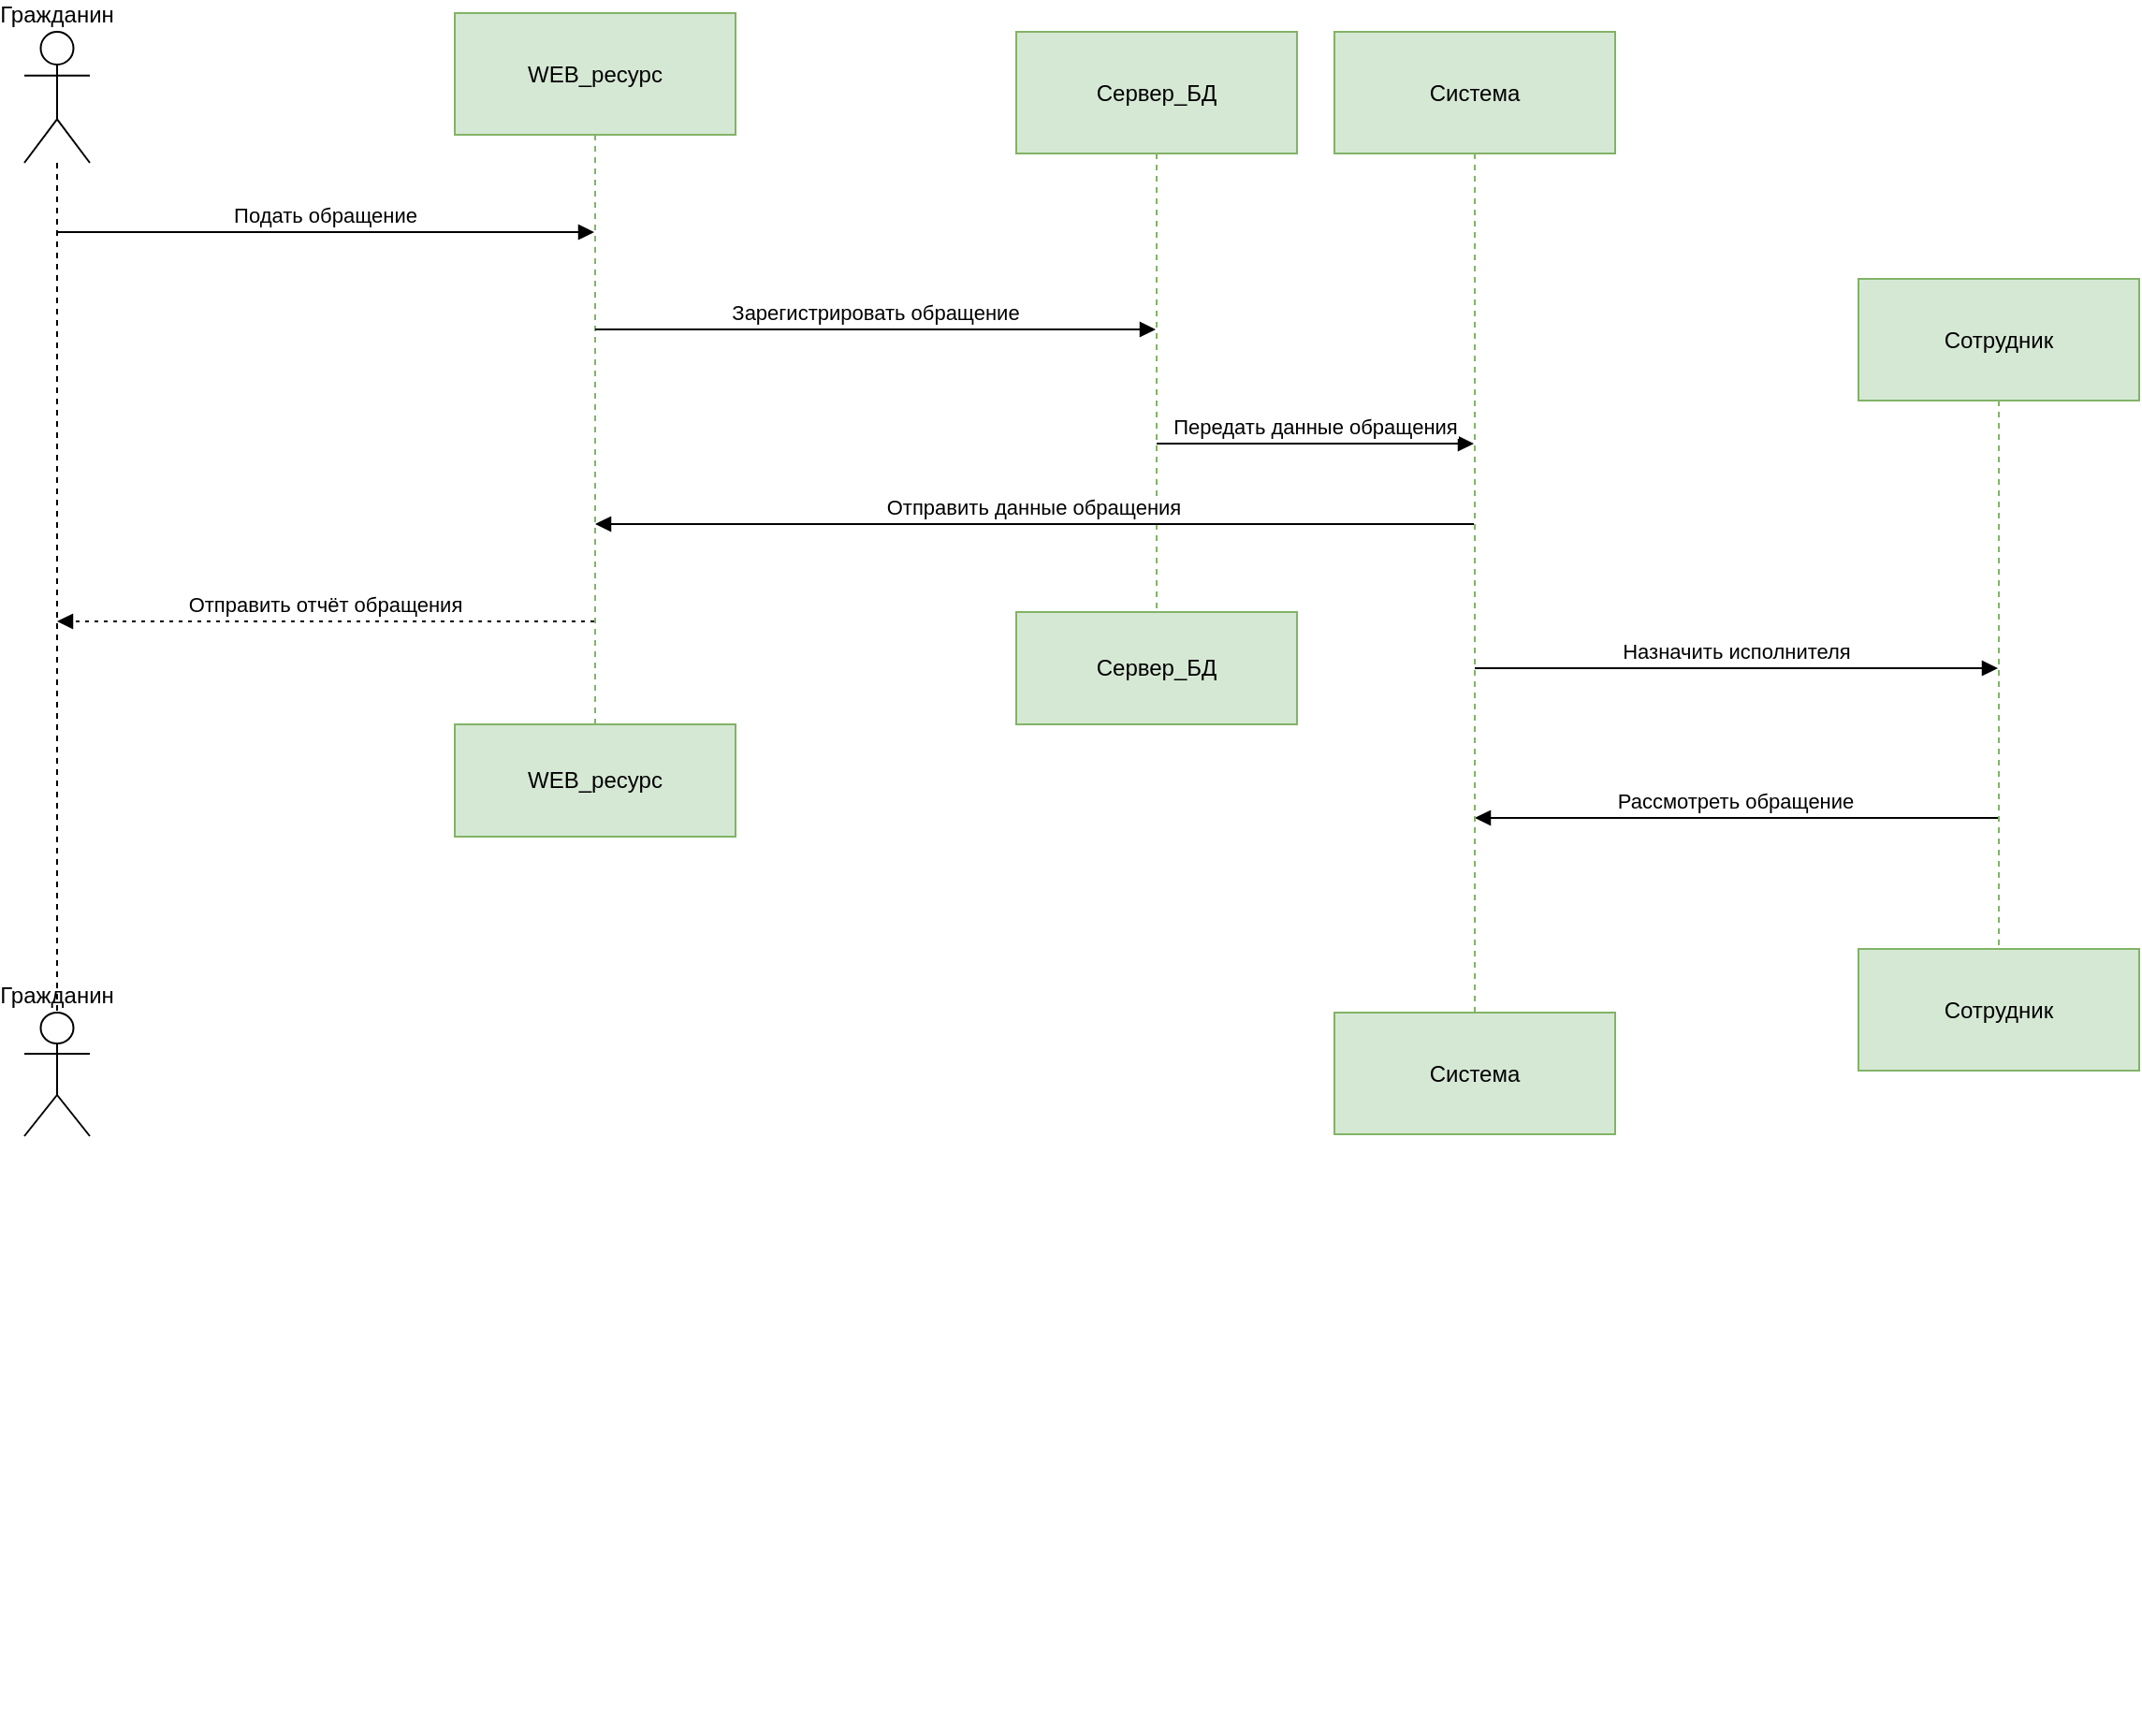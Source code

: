 <mxfile version="24.9.3">
  <diagram name="Страница — 1" id="_IVsBIt8aCaZtw_M675m">
    <mxGraphModel dx="2146" dy="905" grid="1" gridSize="10" guides="1" tooltips="1" connect="1" arrows="1" fold="1" page="1" pageScale="1" pageWidth="1169" pageHeight="827" math="0" shadow="0">
      <root>
        <mxCell id="0" />
        <mxCell id="1" parent="0" />
        <mxCell id="mCaKX1DlY6IQvap0C6ZN-1" value="Гражданин" style="shape=umlLifeline;perimeter=lifelinePerimeter;whiteSpace=wrap;container=1;dropTarget=0;collapsible=0;recursiveResize=0;outlineConnect=0;portConstraint=eastwest;newEdgeStyle={&quot;edgeStyle&quot;:&quot;elbowEdgeStyle&quot;,&quot;elbow&quot;:&quot;vertical&quot;,&quot;curved&quot;:0,&quot;rounded&quot;:0};participant=umlActor;verticalAlign=bottom;labelPosition=center;verticalLabelPosition=top;align=center;size=70;" parent="1" vertex="1">
          <mxGeometry x="20" y="20" width="35" height="524" as="geometry" />
        </mxCell>
        <mxCell id="mCaKX1DlY6IQvap0C6ZN-2" value="" style="points=[];perimeter=orthogonalPerimeter;outlineConnect=0;targetShapes=umlLifeline;portConstraint=eastwest;newEdgeStyle={&quot;edgeStyle&quot;:&quot;elbowEdgeStyle&quot;,&quot;elbow&quot;:&quot;vertical&quot;,&quot;curved&quot;:0,&quot;rounded&quot;:0}" parent="mCaKX1DlY6IQvap0C6ZN-1" vertex="1">
          <mxGeometry x="12.5" y="107" width="10" as="geometry" />
        </mxCell>
        <mxCell id="mCaKX1DlY6IQvap0C6ZN-3" value="WEB_ресурс" style="shape=umlLifeline;perimeter=lifelinePerimeter;whiteSpace=wrap;container=1;dropTarget=0;collapsible=0;recursiveResize=0;outlineConnect=0;portConstraint=eastwest;newEdgeStyle={&quot;edgeStyle&quot;:&quot;elbowEdgeStyle&quot;,&quot;elbow&quot;:&quot;vertical&quot;,&quot;curved&quot;:0,&quot;rounded&quot;:0};size=65;fillColor=#d5e8d4;strokeColor=#82b366;" parent="1" vertex="1">
          <mxGeometry x="250" y="10" width="150" height="380" as="geometry" />
        </mxCell>
        <mxCell id="mCaKX1DlY6IQvap0C6ZN-4" value="" style="points=[];perimeter=orthogonalPerimeter;outlineConnect=0;targetShapes=umlLifeline;portConstraint=eastwest;newEdgeStyle={&quot;edgeStyle&quot;:&quot;elbowEdgeStyle&quot;,&quot;elbow&quot;:&quot;vertical&quot;,&quot;curved&quot;:0,&quot;rounded&quot;:0}" parent="mCaKX1DlY6IQvap0C6ZN-3" vertex="1">
          <mxGeometry x="70" y="159" width="10" as="geometry" />
        </mxCell>
        <mxCell id="mCaKX1DlY6IQvap0C6ZN-5" value="" style="points=[];perimeter=orthogonalPerimeter;outlineConnect=0;targetShapes=umlLifeline;portConstraint=eastwest;newEdgeStyle={&quot;edgeStyle&quot;:&quot;elbowEdgeStyle&quot;,&quot;elbow&quot;:&quot;vertical&quot;,&quot;curved&quot;:0,&quot;rounded&quot;:0}" parent="mCaKX1DlY6IQvap0C6ZN-3" vertex="1">
          <mxGeometry x="70" y="315" width="10" as="geometry" />
        </mxCell>
        <mxCell id="mCaKX1DlY6IQvap0C6ZN-6" value="Сервер_БД" style="shape=umlLifeline;perimeter=lifelinePerimeter;whiteSpace=wrap;container=1;dropTarget=0;collapsible=0;recursiveResize=0;outlineConnect=0;portConstraint=eastwest;newEdgeStyle={&quot;edgeStyle&quot;:&quot;elbowEdgeStyle&quot;,&quot;elbow&quot;:&quot;vertical&quot;,&quot;curved&quot;:0,&quot;rounded&quot;:0};size=65;fillColor=#d5e8d4;strokeColor=#82b366;" parent="1" vertex="1">
          <mxGeometry x="550" y="20" width="150" height="310" as="geometry" />
        </mxCell>
        <mxCell id="mCaKX1DlY6IQvap0C6ZN-7" value="" style="points=[];perimeter=orthogonalPerimeter;outlineConnect=0;targetShapes=umlLifeline;portConstraint=eastwest;newEdgeStyle={&quot;edgeStyle&quot;:&quot;elbowEdgeStyle&quot;,&quot;elbow&quot;:&quot;vertical&quot;,&quot;curved&quot;:0,&quot;rounded&quot;:0}" parent="mCaKX1DlY6IQvap0C6ZN-6" vertex="1">
          <mxGeometry x="70" y="211" width="10" as="geometry" />
        </mxCell>
        <mxCell id="mCaKX1DlY6IQvap0C6ZN-8" value="Система" style="shape=umlLifeline;perimeter=lifelinePerimeter;whiteSpace=wrap;container=1;dropTarget=0;collapsible=0;recursiveResize=0;outlineConnect=0;portConstraint=eastwest;newEdgeStyle={&quot;edgeStyle&quot;:&quot;elbowEdgeStyle&quot;,&quot;elbow&quot;:&quot;vertical&quot;,&quot;curved&quot;:0,&quot;rounded&quot;:0};size=65;fillColor=#d5e8d4;strokeColor=#82b366;" parent="1" vertex="1">
          <mxGeometry x="720" y="20" width="150" height="524" as="geometry" />
        </mxCell>
        <mxCell id="mCaKX1DlY6IQvap0C6ZN-9" value="" style="points=[];perimeter=orthogonalPerimeter;outlineConnect=0;targetShapes=umlLifeline;portConstraint=eastwest;newEdgeStyle={&quot;edgeStyle&quot;:&quot;elbowEdgeStyle&quot;,&quot;elbow&quot;:&quot;vertical&quot;,&quot;curved&quot;:0,&quot;rounded&quot;:0}" parent="mCaKX1DlY6IQvap0C6ZN-8" vertex="1">
          <mxGeometry x="70" y="263" width="10" as="geometry" />
        </mxCell>
        <mxCell id="mCaKX1DlY6IQvap0C6ZN-10" value="" style="points=[];perimeter=orthogonalPerimeter;outlineConnect=0;targetShapes=umlLifeline;portConstraint=eastwest;newEdgeStyle={&quot;edgeStyle&quot;:&quot;elbowEdgeStyle&quot;,&quot;elbow&quot;:&quot;vertical&quot;,&quot;curved&quot;:0,&quot;rounded&quot;:0}" parent="mCaKX1DlY6IQvap0C6ZN-8" vertex="1">
          <mxGeometry x="70" y="367" width="10" as="geometry" />
        </mxCell>
        <mxCell id="mCaKX1DlY6IQvap0C6ZN-11" value="Сотрудник" style="shape=umlLifeline;perimeter=lifelinePerimeter;whiteSpace=wrap;container=1;dropTarget=0;collapsible=0;recursiveResize=0;outlineConnect=0;portConstraint=eastwest;newEdgeStyle={&quot;edgeStyle&quot;:&quot;elbowEdgeStyle&quot;,&quot;elbow&quot;:&quot;vertical&quot;,&quot;curved&quot;:0,&quot;rounded&quot;:0};size=65;fillColor=#d5e8d4;strokeColor=#82b366;" parent="1" vertex="1">
          <mxGeometry x="1000" y="152" width="150" height="358" as="geometry" />
        </mxCell>
        <mxCell id="mCaKX1DlY6IQvap0C6ZN-12" value="" style="points=[];perimeter=orthogonalPerimeter;outlineConnect=0;targetShapes=umlLifeline;portConstraint=eastwest;newEdgeStyle={&quot;edgeStyle&quot;:&quot;elbowEdgeStyle&quot;,&quot;elbow&quot;:&quot;vertical&quot;,&quot;curved&quot;:0,&quot;rounded&quot;:0}" parent="mCaKX1DlY6IQvap0C6ZN-11" vertex="1">
          <mxGeometry x="70" y="419" width="10" as="geometry" />
        </mxCell>
        <mxCell id="mCaKX1DlY6IQvap0C6ZN-13" value="Подать обращение" style="verticalAlign=bottom;edgeStyle=elbowEdgeStyle;elbow=vertical;curved=0;rounded=0;endArrow=block;" parent="1" source="mCaKX1DlY6IQvap0C6ZN-1" target="mCaKX1DlY6IQvap0C6ZN-3" edge="1">
          <mxGeometry relative="1" as="geometry">
            <Array as="points">
              <mxPoint x="244" y="127" />
            </Array>
          </mxGeometry>
        </mxCell>
        <mxCell id="mCaKX1DlY6IQvap0C6ZN-14" value="Зарегистрировать обращение" style="verticalAlign=bottom;edgeStyle=elbowEdgeStyle;elbow=vertical;curved=0;rounded=0;endArrow=block;" parent="1" source="mCaKX1DlY6IQvap0C6ZN-3" target="mCaKX1DlY6IQvap0C6ZN-6" edge="1">
          <mxGeometry relative="1" as="geometry">
            <Array as="points">
              <mxPoint x="531" y="179" />
            </Array>
          </mxGeometry>
        </mxCell>
        <mxCell id="mCaKX1DlY6IQvap0C6ZN-16" value="Отправить данные обращения" style="verticalAlign=bottom;edgeStyle=elbowEdgeStyle;elbow=vertical;curved=0;rounded=0;endArrow=block;" parent="1" source="mCaKX1DlY6IQvap0C6ZN-8" target="mCaKX1DlY6IQvap0C6ZN-3" edge="1">
          <mxGeometry relative="1" as="geometry">
            <Array as="points">
              <mxPoint x="677" y="283" />
            </Array>
          </mxGeometry>
        </mxCell>
        <mxCell id="mCaKX1DlY6IQvap0C6ZN-17" value="Отправить отчёт обращения" style="verticalAlign=bottom;edgeStyle=elbowEdgeStyle;elbow=vertical;curved=0;rounded=0;dashed=1;dashPattern=2 3;endArrow=block;" parent="1" source="mCaKX1DlY6IQvap0C6ZN-3" target="mCaKX1DlY6IQvap0C6ZN-1" edge="1">
          <mxGeometry relative="1" as="geometry">
            <Array as="points">
              <mxPoint x="247" y="335" />
            </Array>
          </mxGeometry>
        </mxCell>
        <mxCell id="mCaKX1DlY6IQvap0C6ZN-18" value="Назначить исполнителя" style="verticalAlign=bottom;edgeStyle=elbowEdgeStyle;elbow=vertical;curved=0;rounded=0;endArrow=block;" parent="1" source="mCaKX1DlY6IQvap0C6ZN-8" target="mCaKX1DlY6IQvap0C6ZN-11" edge="1">
          <mxGeometry relative="1" as="geometry">
            <Array as="points">
              <mxPoint x="930" y="360" />
              <mxPoint x="1089" y="387" />
            </Array>
          </mxGeometry>
        </mxCell>
        <mxCell id="mCaKX1DlY6IQvap0C6ZN-39" value="Гражданин" style="shape=umlLifeline;perimeter=lifelinePerimeter;whiteSpace=wrap;container=1;dropTarget=0;collapsible=0;recursiveResize=0;outlineConnect=0;portConstraint=eastwest;newEdgeStyle={&quot;edgeStyle&quot;:&quot;elbowEdgeStyle&quot;,&quot;elbow&quot;:&quot;vertical&quot;,&quot;curved&quot;:0,&quot;rounded&quot;:0};participant=umlActor;verticalAlign=bottom;labelPosition=center;verticalLabelPosition=top;align=center;size=70;" parent="1" vertex="1">
          <mxGeometry x="20" y="544" width="35" height="66" as="geometry" />
        </mxCell>
        <mxCell id="mCaKX1DlY6IQvap0C6ZN-40" value="" style="points=[];perimeter=orthogonalPerimeter;outlineConnect=0;targetShapes=umlLifeline;portConstraint=eastwest;newEdgeStyle={&quot;edgeStyle&quot;:&quot;elbowEdgeStyle&quot;,&quot;elbow&quot;:&quot;vertical&quot;,&quot;curved&quot;:0,&quot;rounded&quot;:0}" parent="mCaKX1DlY6IQvap0C6ZN-39" vertex="1">
          <mxGeometry x="12.5" y="107" width="10" as="geometry" />
        </mxCell>
        <mxCell id="mCaKX1DlY6IQvap0C6ZN-41" value="WEB_ресурс" style="shape=umlLifeline;perimeter=lifelinePerimeter;whiteSpace=wrap;container=1;dropTarget=0;collapsible=0;recursiveResize=0;outlineConnect=0;portConstraint=eastwest;newEdgeStyle={&quot;edgeStyle&quot;:&quot;elbowEdgeStyle&quot;,&quot;elbow&quot;:&quot;vertical&quot;,&quot;curved&quot;:0,&quot;rounded&quot;:0};size=65;fillColor=#d5e8d4;strokeColor=#82b366;" parent="1" vertex="1">
          <mxGeometry x="250" y="390" width="150" height="60" as="geometry" />
        </mxCell>
        <mxCell id="mCaKX1DlY6IQvap0C6ZN-42" value="" style="points=[];perimeter=orthogonalPerimeter;outlineConnect=0;targetShapes=umlLifeline;portConstraint=eastwest;newEdgeStyle={&quot;edgeStyle&quot;:&quot;elbowEdgeStyle&quot;,&quot;elbow&quot;:&quot;vertical&quot;,&quot;curved&quot;:0,&quot;rounded&quot;:0}" parent="mCaKX1DlY6IQvap0C6ZN-41" vertex="1">
          <mxGeometry x="70" y="159" width="10" as="geometry" />
        </mxCell>
        <mxCell id="mCaKX1DlY6IQvap0C6ZN-43" value="" style="points=[];perimeter=orthogonalPerimeter;outlineConnect=0;targetShapes=umlLifeline;portConstraint=eastwest;newEdgeStyle={&quot;edgeStyle&quot;:&quot;elbowEdgeStyle&quot;,&quot;elbow&quot;:&quot;vertical&quot;,&quot;curved&quot;:0,&quot;rounded&quot;:0}" parent="mCaKX1DlY6IQvap0C6ZN-41" vertex="1">
          <mxGeometry x="70" y="315" width="10" as="geometry" />
        </mxCell>
        <mxCell id="mCaKX1DlY6IQvap0C6ZN-44" value="Сервер_БД" style="shape=umlLifeline;perimeter=lifelinePerimeter;whiteSpace=wrap;container=1;dropTarget=0;collapsible=0;recursiveResize=0;outlineConnect=0;portConstraint=eastwest;newEdgeStyle={&quot;edgeStyle&quot;:&quot;elbowEdgeStyle&quot;,&quot;elbow&quot;:&quot;vertical&quot;,&quot;curved&quot;:0,&quot;rounded&quot;:0};size=65;fillColor=#d5e8d4;strokeColor=#82b366;" parent="1" vertex="1">
          <mxGeometry x="550" y="330" width="150" height="60" as="geometry" />
        </mxCell>
        <mxCell id="mCaKX1DlY6IQvap0C6ZN-45" value="" style="points=[];perimeter=orthogonalPerimeter;outlineConnect=0;targetShapes=umlLifeline;portConstraint=eastwest;newEdgeStyle={&quot;edgeStyle&quot;:&quot;elbowEdgeStyle&quot;,&quot;elbow&quot;:&quot;vertical&quot;,&quot;curved&quot;:0,&quot;rounded&quot;:0}" parent="mCaKX1DlY6IQvap0C6ZN-44" vertex="1">
          <mxGeometry x="70" y="211" width="10" as="geometry" />
        </mxCell>
        <mxCell id="mCaKX1DlY6IQvap0C6ZN-46" value="Система" style="shape=umlLifeline;perimeter=lifelinePerimeter;whiteSpace=wrap;container=1;dropTarget=0;collapsible=0;recursiveResize=0;outlineConnect=0;portConstraint=eastwest;newEdgeStyle={&quot;edgeStyle&quot;:&quot;elbowEdgeStyle&quot;,&quot;elbow&quot;:&quot;vertical&quot;,&quot;curved&quot;:0,&quot;rounded&quot;:0};size=65;fillColor=#d5e8d4;strokeColor=#82b366;" parent="1" vertex="1">
          <mxGeometry x="720" y="544" width="150" height="65" as="geometry" />
        </mxCell>
        <mxCell id="mCaKX1DlY6IQvap0C6ZN-47" value="" style="points=[];perimeter=orthogonalPerimeter;outlineConnect=0;targetShapes=umlLifeline;portConstraint=eastwest;newEdgeStyle={&quot;edgeStyle&quot;:&quot;elbowEdgeStyle&quot;,&quot;elbow&quot;:&quot;vertical&quot;,&quot;curved&quot;:0,&quot;rounded&quot;:0}" parent="mCaKX1DlY6IQvap0C6ZN-46" vertex="1">
          <mxGeometry x="70" y="263" width="10" as="geometry" />
        </mxCell>
        <mxCell id="mCaKX1DlY6IQvap0C6ZN-48" value="" style="points=[];perimeter=orthogonalPerimeter;outlineConnect=0;targetShapes=umlLifeline;portConstraint=eastwest;newEdgeStyle={&quot;edgeStyle&quot;:&quot;elbowEdgeStyle&quot;,&quot;elbow&quot;:&quot;vertical&quot;,&quot;curved&quot;:0,&quot;rounded&quot;:0}" parent="mCaKX1DlY6IQvap0C6ZN-46" vertex="1">
          <mxGeometry x="70" y="367" width="10" as="geometry" />
        </mxCell>
        <mxCell id="mCaKX1DlY6IQvap0C6ZN-49" value="Сотрудник" style="shape=umlLifeline;perimeter=lifelinePerimeter;whiteSpace=wrap;container=1;dropTarget=0;collapsible=0;recursiveResize=0;outlineConnect=0;portConstraint=eastwest;newEdgeStyle={&quot;edgeStyle&quot;:&quot;elbowEdgeStyle&quot;,&quot;elbow&quot;:&quot;vertical&quot;,&quot;curved&quot;:0,&quot;rounded&quot;:0};size=65;fillColor=#d5e8d4;strokeColor=#82b366;" parent="1" vertex="1">
          <mxGeometry x="1000" y="510" width="150" height="65" as="geometry" />
        </mxCell>
        <mxCell id="mCaKX1DlY6IQvap0C6ZN-50" value="" style="points=[];perimeter=orthogonalPerimeter;outlineConnect=0;targetShapes=umlLifeline;portConstraint=eastwest;newEdgeStyle={&quot;edgeStyle&quot;:&quot;elbowEdgeStyle&quot;,&quot;elbow&quot;:&quot;vertical&quot;,&quot;curved&quot;:0,&quot;rounded&quot;:0}" parent="mCaKX1DlY6IQvap0C6ZN-49" vertex="1">
          <mxGeometry x="70" y="419" width="10" as="geometry" />
        </mxCell>
        <mxCell id="SrE_cWW35huXKd-LMCHe-6" value="Рассмотреть обращение" style="verticalAlign=bottom;edgeStyle=elbowEdgeStyle;elbow=vertical;curved=0;rounded=0;endArrow=block;" edge="1" parent="1" source="mCaKX1DlY6IQvap0C6ZN-11" target="mCaKX1DlY6IQvap0C6ZN-8">
          <mxGeometry relative="1" as="geometry">
            <Array as="points">
              <mxPoint x="930" y="440" />
              <mxPoint x="1092" y="439" />
            </Array>
            <mxPoint x="1075" y="331" as="sourcePoint" />
            <mxPoint x="794" y="331" as="targetPoint" />
          </mxGeometry>
        </mxCell>
        <mxCell id="SrE_cWW35huXKd-LMCHe-8" value="Передать данные обращения" style="verticalAlign=bottom;edgeStyle=elbowEdgeStyle;elbow=vertical;curved=0;rounded=0;endArrow=block;" edge="1" parent="1" source="mCaKX1DlY6IQvap0C6ZN-6" target="mCaKX1DlY6IQvap0C6ZN-8">
          <mxGeometry relative="1" as="geometry">
            <Array as="points">
              <mxPoint x="710" y="240" />
              <mxPoint x="820" y="231" />
            </Array>
            <mxPoint x="624" y="210" as="sourcePoint" />
            <mxPoint x="795" y="210" as="targetPoint" />
          </mxGeometry>
        </mxCell>
        <mxCell id="SrE_cWW35huXKd-LMCHe-9" value="Система" style="shape=umlLifeline;perimeter=lifelinePerimeter;whiteSpace=wrap;container=1;dropTarget=0;collapsible=0;recursiveResize=0;outlineConnect=0;portConstraint=eastwest;newEdgeStyle={&quot;edgeStyle&quot;:&quot;elbowEdgeStyle&quot;,&quot;elbow&quot;:&quot;vertical&quot;,&quot;curved&quot;:0,&quot;rounded&quot;:0};size=65;fillColor=#d5e8d4;strokeColor=#82b366;" vertex="1" parent="1">
          <mxGeometry x="720" y="20" width="150" height="524" as="geometry" />
        </mxCell>
        <mxCell id="SrE_cWW35huXKd-LMCHe-10" value="" style="points=[];perimeter=orthogonalPerimeter;outlineConnect=0;targetShapes=umlLifeline;portConstraint=eastwest;newEdgeStyle={&quot;edgeStyle&quot;:&quot;elbowEdgeStyle&quot;,&quot;elbow&quot;:&quot;vertical&quot;,&quot;curved&quot;:0,&quot;rounded&quot;:0}" vertex="1" parent="SrE_cWW35huXKd-LMCHe-9">
          <mxGeometry x="70" y="263" width="10" as="geometry" />
        </mxCell>
        <mxCell id="SrE_cWW35huXKd-LMCHe-11" value="" style="points=[];perimeter=orthogonalPerimeter;outlineConnect=0;targetShapes=umlLifeline;portConstraint=eastwest;newEdgeStyle={&quot;edgeStyle&quot;:&quot;elbowEdgeStyle&quot;,&quot;elbow&quot;:&quot;vertical&quot;,&quot;curved&quot;:0,&quot;rounded&quot;:0}" vertex="1" parent="SrE_cWW35huXKd-LMCHe-9">
          <mxGeometry x="70" y="367" width="10" as="geometry" />
        </mxCell>
      </root>
    </mxGraphModel>
  </diagram>
</mxfile>
